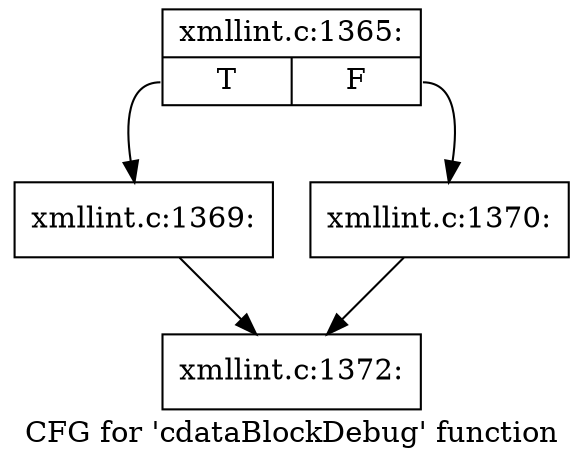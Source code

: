 digraph "CFG for 'cdataBlockDebug' function" {
	label="CFG for 'cdataBlockDebug' function";

	Node0x556d1b57a7c0 [shape=record,label="{xmllint.c:1365:|{<s0>T|<s1>F}}"];
	Node0x556d1b57a7c0:s0 -> Node0x556d1b57c520;
	Node0x556d1b57a7c0:s1 -> Node0x556d1b57c570;
	Node0x556d1b57c520 [shape=record,label="{xmllint.c:1369:}"];
	Node0x556d1b57c520 -> Node0x556d1b57b660;
	Node0x556d1b57c570 [shape=record,label="{xmllint.c:1370:}"];
	Node0x556d1b57c570 -> Node0x556d1b57b660;
	Node0x556d1b57b660 [shape=record,label="{xmllint.c:1372:}"];
}

